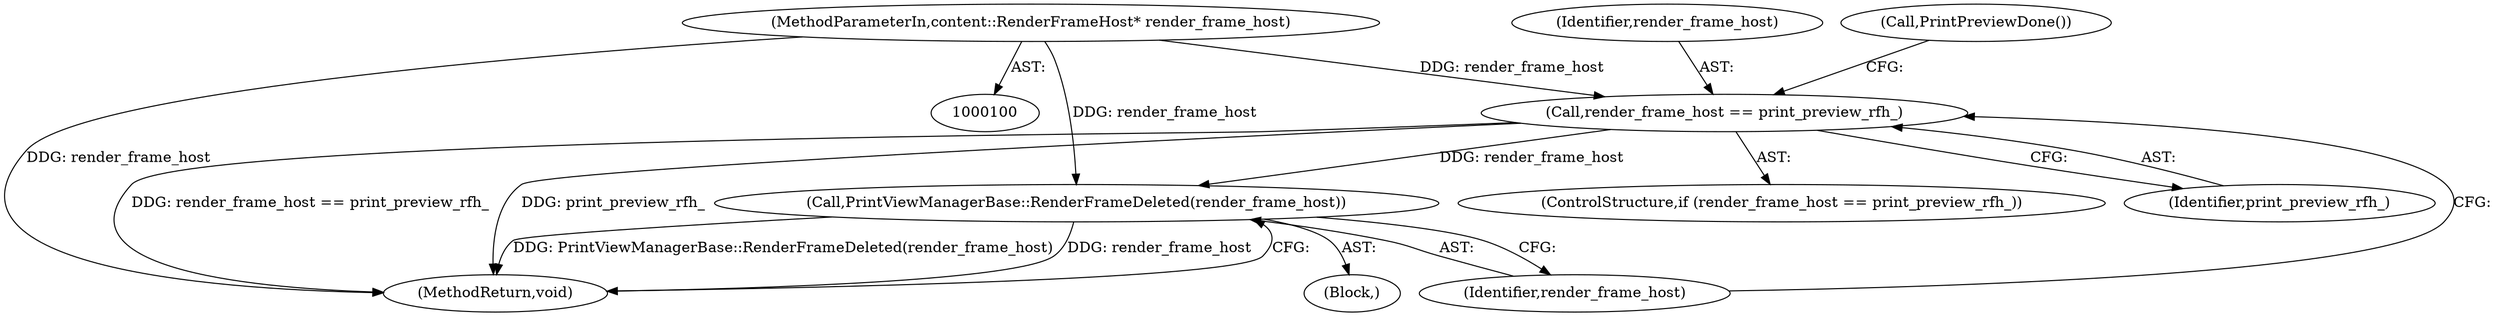 digraph "0_Chrome_746da1cc6b2fbc2f725934542eedc49b41e5f17b_0@pointer" {
"1000104" [label="(Call,render_frame_host == print_preview_rfh_)"];
"1000101" [label="(MethodParameterIn,content::RenderFrameHost* render_frame_host)"];
"1000108" [label="(Call,PrintViewManagerBase::RenderFrameDeleted(render_frame_host))"];
"1000104" [label="(Call,render_frame_host == print_preview_rfh_)"];
"1000109" [label="(Identifier,render_frame_host)"];
"1000102" [label="(Block,)"];
"1000106" [label="(Identifier,print_preview_rfh_)"];
"1000105" [label="(Identifier,render_frame_host)"];
"1000110" [label="(MethodReturn,void)"];
"1000101" [label="(MethodParameterIn,content::RenderFrameHost* render_frame_host)"];
"1000103" [label="(ControlStructure,if (render_frame_host == print_preview_rfh_))"];
"1000108" [label="(Call,PrintViewManagerBase::RenderFrameDeleted(render_frame_host))"];
"1000107" [label="(Call,PrintPreviewDone())"];
"1000104" -> "1000103"  [label="AST: "];
"1000104" -> "1000106"  [label="CFG: "];
"1000105" -> "1000104"  [label="AST: "];
"1000106" -> "1000104"  [label="AST: "];
"1000107" -> "1000104"  [label="CFG: "];
"1000109" -> "1000104"  [label="CFG: "];
"1000104" -> "1000110"  [label="DDG: render_frame_host == print_preview_rfh_"];
"1000104" -> "1000110"  [label="DDG: print_preview_rfh_"];
"1000101" -> "1000104"  [label="DDG: render_frame_host"];
"1000104" -> "1000108"  [label="DDG: render_frame_host"];
"1000101" -> "1000100"  [label="AST: "];
"1000101" -> "1000110"  [label="DDG: render_frame_host"];
"1000101" -> "1000108"  [label="DDG: render_frame_host"];
"1000108" -> "1000102"  [label="AST: "];
"1000108" -> "1000109"  [label="CFG: "];
"1000109" -> "1000108"  [label="AST: "];
"1000110" -> "1000108"  [label="CFG: "];
"1000108" -> "1000110"  [label="DDG: PrintViewManagerBase::RenderFrameDeleted(render_frame_host)"];
"1000108" -> "1000110"  [label="DDG: render_frame_host"];
}
